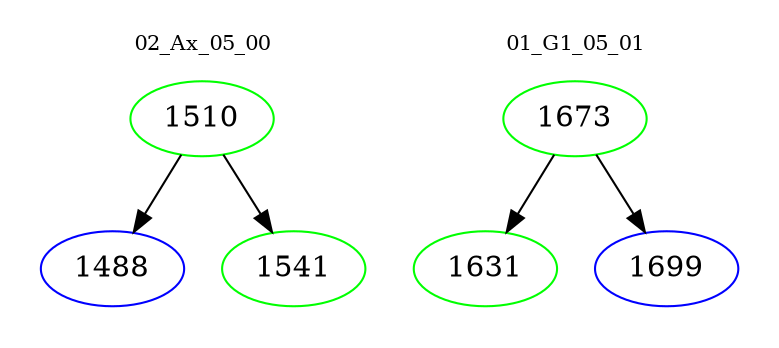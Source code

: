 digraph{
subgraph cluster_0 {
color = white
label = "02_Ax_05_00";
fontsize=10;
T0_1510 [label="1510", color="green"]
T0_1510 -> T0_1488 [color="black"]
T0_1488 [label="1488", color="blue"]
T0_1510 -> T0_1541 [color="black"]
T0_1541 [label="1541", color="green"]
}
subgraph cluster_1 {
color = white
label = "01_G1_05_01";
fontsize=10;
T1_1673 [label="1673", color="green"]
T1_1673 -> T1_1631 [color="black"]
T1_1631 [label="1631", color="green"]
T1_1673 -> T1_1699 [color="black"]
T1_1699 [label="1699", color="blue"]
}
}
